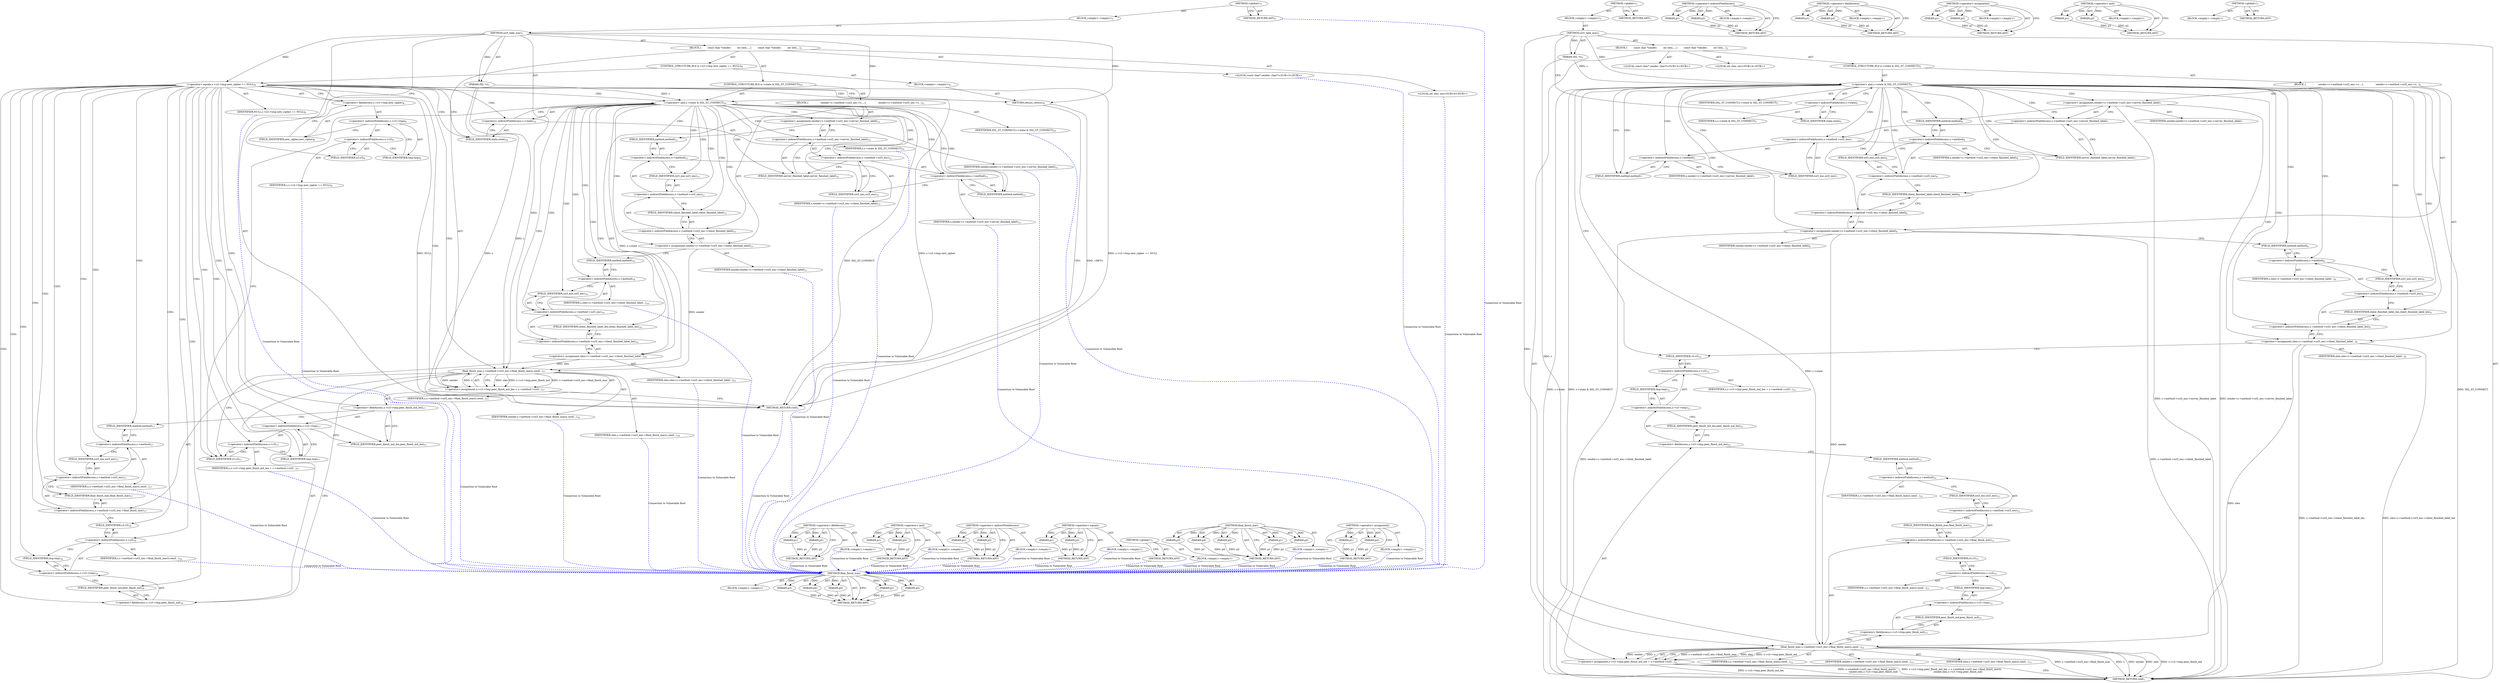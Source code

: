 digraph "final_finish_mac" {
vulnerable_114 [label=<(METHOD,final_finish_mac)>];
vulnerable_115 [label=<(PARAM,p1)>];
vulnerable_116 [label=<(PARAM,p2)>];
vulnerable_117 [label=<(PARAM,p3)>];
vulnerable_118 [label=<(PARAM,p4)>];
vulnerable_119 [label=<(PARAM,p5)>];
vulnerable_120 [label=<(BLOCK,&lt;empty&gt;,&lt;empty&gt;)>];
vulnerable_121 [label=<(METHOD_RETURN,ANY)>];
vulnerable_6 [label=<(METHOD,&lt;global&gt;)<SUB>1</SUB>>];
vulnerable_7 [label=<(BLOCK,&lt;empty&gt;,&lt;empty&gt;)<SUB>1</SUB>>];
vulnerable_8 [label=<(METHOD,ssl3_take_mac)<SUB>1</SUB>>];
vulnerable_9 [label=<(PARAM,SSL *s)<SUB>1</SUB>>];
vulnerable_10 [label=<(BLOCK,{
        const char *sender;
        int slen;...,{
        const char *sender;
        int slen;...)<SUB>2</SUB>>];
vulnerable_11 [label="<(LOCAL,const char* sender: char*)<SUB>3</SUB>>"];
vulnerable_12 [label="<(LOCAL,int slen: int)<SUB>4</SUB>>"];
vulnerable_13 [label=<(CONTROL_STRUCTURE,IF,if (s-&gt;state &amp; SSL_ST_CONNECT))<SUB>5</SUB>>];
vulnerable_14 [label=<(&lt;operator&gt;.and,s-&gt;state &amp; SSL_ST_CONNECT)<SUB>5</SUB>>];
vulnerable_15 [label=<(&lt;operator&gt;.indirectFieldAccess,s-&gt;state)<SUB>5</SUB>>];
vulnerable_16 [label=<(IDENTIFIER,s,s-&gt;state &amp; SSL_ST_CONNECT)<SUB>5</SUB>>];
vulnerable_17 [label=<(FIELD_IDENTIFIER,state,state)<SUB>5</SUB>>];
vulnerable_18 [label=<(IDENTIFIER,SSL_ST_CONNECT,s-&gt;state &amp; SSL_ST_CONNECT)<SUB>5</SUB>>];
vulnerable_19 [label=<(BLOCK,{
                sender=s-&gt;method-&gt;ssl3_enc-&gt;s...,{
                sender=s-&gt;method-&gt;ssl3_enc-&gt;s...)<SUB>6</SUB>>];
vulnerable_20 [label=<(&lt;operator&gt;.assignment,sender=s-&gt;method-&gt;ssl3_enc-&gt;server_finished_label)<SUB>7</SUB>>];
vulnerable_21 [label=<(IDENTIFIER,sender,sender=s-&gt;method-&gt;ssl3_enc-&gt;server_finished_label)<SUB>7</SUB>>];
vulnerable_22 [label=<(&lt;operator&gt;.indirectFieldAccess,s-&gt;method-&gt;ssl3_enc-&gt;server_finished_label)<SUB>7</SUB>>];
vulnerable_23 [label=<(&lt;operator&gt;.indirectFieldAccess,s-&gt;method-&gt;ssl3_enc)<SUB>7</SUB>>];
vulnerable_24 [label=<(&lt;operator&gt;.indirectFieldAccess,s-&gt;method)<SUB>7</SUB>>];
vulnerable_25 [label=<(IDENTIFIER,s,sender=s-&gt;method-&gt;ssl3_enc-&gt;server_finished_label)<SUB>7</SUB>>];
vulnerable_26 [label=<(FIELD_IDENTIFIER,method,method)<SUB>7</SUB>>];
vulnerable_27 [label=<(FIELD_IDENTIFIER,ssl3_enc,ssl3_enc)<SUB>7</SUB>>];
vulnerable_28 [label=<(FIELD_IDENTIFIER,server_finished_label,server_finished_label)<SUB>7</SUB>>];
vulnerable_29 [label=<(&lt;operator&gt;.assignment,sender=s-&gt;method-&gt;ssl3_enc-&gt;client_finished_label)<SUB>8</SUB>>];
vulnerable_30 [label=<(IDENTIFIER,sender,sender=s-&gt;method-&gt;ssl3_enc-&gt;client_finished_label)<SUB>8</SUB>>];
vulnerable_31 [label=<(&lt;operator&gt;.indirectFieldAccess,s-&gt;method-&gt;ssl3_enc-&gt;client_finished_label)<SUB>8</SUB>>];
vulnerable_32 [label=<(&lt;operator&gt;.indirectFieldAccess,s-&gt;method-&gt;ssl3_enc)<SUB>8</SUB>>];
vulnerable_33 [label=<(&lt;operator&gt;.indirectFieldAccess,s-&gt;method)<SUB>8</SUB>>];
vulnerable_34 [label=<(IDENTIFIER,s,sender=s-&gt;method-&gt;ssl3_enc-&gt;client_finished_label)<SUB>8</SUB>>];
vulnerable_35 [label=<(FIELD_IDENTIFIER,method,method)<SUB>8</SUB>>];
vulnerable_36 [label=<(FIELD_IDENTIFIER,ssl3_enc,ssl3_enc)<SUB>8</SUB>>];
vulnerable_37 [label=<(FIELD_IDENTIFIER,client_finished_label,client_finished_label)<SUB>8</SUB>>];
vulnerable_38 [label=<(&lt;operator&gt;.assignment,slen=s-&gt;method-&gt;ssl3_enc-&gt;client_finished_label...)<SUB>9</SUB>>];
vulnerable_39 [label=<(IDENTIFIER,slen,slen=s-&gt;method-&gt;ssl3_enc-&gt;client_finished_label...)<SUB>9</SUB>>];
vulnerable_40 [label=<(&lt;operator&gt;.indirectFieldAccess,s-&gt;method-&gt;ssl3_enc-&gt;client_finished_label_len)<SUB>9</SUB>>];
vulnerable_41 [label=<(&lt;operator&gt;.indirectFieldAccess,s-&gt;method-&gt;ssl3_enc)<SUB>9</SUB>>];
vulnerable_42 [label=<(&lt;operator&gt;.indirectFieldAccess,s-&gt;method)<SUB>9</SUB>>];
vulnerable_43 [label=<(IDENTIFIER,s,slen=s-&gt;method-&gt;ssl3_enc-&gt;client_finished_label...)<SUB>9</SUB>>];
vulnerable_44 [label=<(FIELD_IDENTIFIER,method,method)<SUB>9</SUB>>];
vulnerable_45 [label=<(FIELD_IDENTIFIER,ssl3_enc,ssl3_enc)<SUB>9</SUB>>];
vulnerable_46 [label=<(FIELD_IDENTIFIER,client_finished_label_len,client_finished_label_len)<SUB>9</SUB>>];
vulnerable_47 [label=<(&lt;operator&gt;.assignment,s-&gt;s3-&gt;tmp.peer_finish_md_len = s-&gt;method-&gt;ssl3...)<SUB>12</SUB>>];
vulnerable_48 [label=<(&lt;operator&gt;.fieldAccess,s-&gt;s3-&gt;tmp.peer_finish_md_len)<SUB>12</SUB>>];
vulnerable_49 [label=<(&lt;operator&gt;.indirectFieldAccess,s-&gt;s3-&gt;tmp)<SUB>12</SUB>>];
vulnerable_50 [label=<(&lt;operator&gt;.indirectFieldAccess,s-&gt;s3)<SUB>12</SUB>>];
vulnerable_51 [label=<(IDENTIFIER,s,s-&gt;s3-&gt;tmp.peer_finish_md_len = s-&gt;method-&gt;ssl3...)<SUB>12</SUB>>];
vulnerable_52 [label=<(FIELD_IDENTIFIER,s3,s3)<SUB>12</SUB>>];
vulnerable_53 [label=<(FIELD_IDENTIFIER,tmp,tmp)<SUB>12</SUB>>];
vulnerable_54 [label=<(FIELD_IDENTIFIER,peer_finish_md_len,peer_finish_md_len)<SUB>12</SUB>>];
vulnerable_55 [label=<(final_finish_mac,s-&gt;method-&gt;ssl3_enc-&gt;final_finish_mac(s,
		send...)<SUB>12</SUB>>];
vulnerable_56 [label=<(&lt;operator&gt;.indirectFieldAccess,s-&gt;method-&gt;ssl3_enc-&gt;final_finish_mac)<SUB>12</SUB>>];
vulnerable_57 [label=<(&lt;operator&gt;.indirectFieldAccess,s-&gt;method-&gt;ssl3_enc)<SUB>12</SUB>>];
vulnerable_58 [label=<(&lt;operator&gt;.indirectFieldAccess,s-&gt;method)<SUB>12</SUB>>];
vulnerable_59 [label=<(IDENTIFIER,s,s-&gt;method-&gt;ssl3_enc-&gt;final_finish_mac(s,
		send...)<SUB>12</SUB>>];
vulnerable_60 [label=<(FIELD_IDENTIFIER,method,method)<SUB>12</SUB>>];
vulnerable_61 [label=<(FIELD_IDENTIFIER,ssl3_enc,ssl3_enc)<SUB>12</SUB>>];
vulnerable_62 [label=<(FIELD_IDENTIFIER,final_finish_mac,final_finish_mac)<SUB>12</SUB>>];
vulnerable_63 [label=<(IDENTIFIER,s,s-&gt;method-&gt;ssl3_enc-&gt;final_finish_mac(s,
		send...)<SUB>12</SUB>>];
vulnerable_64 [label=<(IDENTIFIER,sender,s-&gt;method-&gt;ssl3_enc-&gt;final_finish_mac(s,
		send...)<SUB>13</SUB>>];
vulnerable_65 [label=<(IDENTIFIER,slen,s-&gt;method-&gt;ssl3_enc-&gt;final_finish_mac(s,
		send...)<SUB>13</SUB>>];
vulnerable_66 [label=<(&lt;operator&gt;.fieldAccess,s-&gt;s3-&gt;tmp.peer_finish_md)<SUB>13</SUB>>];
vulnerable_67 [label=<(&lt;operator&gt;.indirectFieldAccess,s-&gt;s3-&gt;tmp)<SUB>13</SUB>>];
vulnerable_68 [label=<(&lt;operator&gt;.indirectFieldAccess,s-&gt;s3)<SUB>13</SUB>>];
vulnerable_69 [label=<(IDENTIFIER,s,s-&gt;method-&gt;ssl3_enc-&gt;final_finish_mac(s,
		send...)<SUB>13</SUB>>];
vulnerable_70 [label=<(FIELD_IDENTIFIER,s3,s3)<SUB>13</SUB>>];
vulnerable_71 [label=<(FIELD_IDENTIFIER,tmp,tmp)<SUB>13</SUB>>];
vulnerable_72 [label=<(FIELD_IDENTIFIER,peer_finish_md,peer_finish_md)<SUB>13</SUB>>];
vulnerable_73 [label=<(METHOD_RETURN,void)<SUB>1</SUB>>];
vulnerable_75 [label=<(METHOD_RETURN,ANY)<SUB>1</SUB>>];
vulnerable_99 [label=<(METHOD,&lt;operator&gt;.indirectFieldAccess)>];
vulnerable_100 [label=<(PARAM,p1)>];
vulnerable_101 [label=<(PARAM,p2)>];
vulnerable_102 [label=<(BLOCK,&lt;empty&gt;,&lt;empty&gt;)>];
vulnerable_103 [label=<(METHOD_RETURN,ANY)>];
vulnerable_109 [label=<(METHOD,&lt;operator&gt;.fieldAccess)>];
vulnerable_110 [label=<(PARAM,p1)>];
vulnerable_111 [label=<(PARAM,p2)>];
vulnerable_112 [label=<(BLOCK,&lt;empty&gt;,&lt;empty&gt;)>];
vulnerable_113 [label=<(METHOD_RETURN,ANY)>];
vulnerable_104 [label=<(METHOD,&lt;operator&gt;.assignment)>];
vulnerable_105 [label=<(PARAM,p1)>];
vulnerable_106 [label=<(PARAM,p2)>];
vulnerable_107 [label=<(BLOCK,&lt;empty&gt;,&lt;empty&gt;)>];
vulnerable_108 [label=<(METHOD_RETURN,ANY)>];
vulnerable_94 [label=<(METHOD,&lt;operator&gt;.and)>];
vulnerable_95 [label=<(PARAM,p1)>];
vulnerable_96 [label=<(PARAM,p2)>];
vulnerable_97 [label=<(BLOCK,&lt;empty&gt;,&lt;empty&gt;)>];
vulnerable_98 [label=<(METHOD_RETURN,ANY)>];
vulnerable_88 [label=<(METHOD,&lt;global&gt;)<SUB>1</SUB>>];
vulnerable_89 [label=<(BLOCK,&lt;empty&gt;,&lt;empty&gt;)>];
vulnerable_90 [label=<(METHOD_RETURN,ANY)>];
fixed_126 [label=<(METHOD,&lt;operator&gt;.assignment)>];
fixed_127 [label=<(PARAM,p1)>];
fixed_128 [label=<(PARAM,p2)>];
fixed_129 [label=<(BLOCK,&lt;empty&gt;,&lt;empty&gt;)>];
fixed_130 [label=<(METHOD_RETURN,ANY)>];
fixed_6 [label=<(METHOD,&lt;global&gt;)<SUB>1</SUB>>];
fixed_7 [label=<(BLOCK,&lt;empty&gt;,&lt;empty&gt;)<SUB>1</SUB>>];
fixed_8 [label=<(METHOD,ssl3_take_mac)<SUB>1</SUB>>];
fixed_9 [label=<(PARAM,SSL *s)<SUB>1</SUB>>];
fixed_10 [label=<(BLOCK,{
        const char *sender;
        int slen;...,{
        const char *sender;
        int slen;...)<SUB>2</SUB>>];
fixed_11 [label="<(LOCAL,const char* sender: char*)<SUB>3</SUB>>"];
fixed_12 [label="<(LOCAL,int slen: int)<SUB>4</SUB>>"];
fixed_13 [label=<(CONTROL_STRUCTURE,IF,if (s-&gt;s3-&gt;tmp.new_cipher == NULL))<SUB>8</SUB>>];
fixed_14 [label=<(&lt;operator&gt;.equals,s-&gt;s3-&gt;tmp.new_cipher == NULL)<SUB>8</SUB>>];
fixed_15 [label=<(&lt;operator&gt;.fieldAccess,s-&gt;s3-&gt;tmp.new_cipher)<SUB>8</SUB>>];
fixed_16 [label=<(&lt;operator&gt;.indirectFieldAccess,s-&gt;s3-&gt;tmp)<SUB>8</SUB>>];
fixed_17 [label=<(&lt;operator&gt;.indirectFieldAccess,s-&gt;s3)<SUB>8</SUB>>];
fixed_18 [label=<(IDENTIFIER,s,s-&gt;s3-&gt;tmp.new_cipher == NULL)<SUB>8</SUB>>];
fixed_19 [label=<(FIELD_IDENTIFIER,s3,s3)<SUB>8</SUB>>];
fixed_20 [label=<(FIELD_IDENTIFIER,tmp,tmp)<SUB>8</SUB>>];
fixed_21 [label=<(FIELD_IDENTIFIER,new_cipher,new_cipher)<SUB>8</SUB>>];
fixed_22 [label=<(IDENTIFIER,NULL,s-&gt;s3-&gt;tmp.new_cipher == NULL)<SUB>8</SUB>>];
fixed_23 [label=<(BLOCK,&lt;empty&gt;,&lt;empty&gt;)<SUB>9</SUB>>];
fixed_24 [label=<(RETURN,return;,return;)<SUB>9</SUB>>];
fixed_25 [label=<(CONTROL_STRUCTURE,IF,if (s-&gt;state &amp; SSL_ST_CONNECT))<SUB>10</SUB>>];
fixed_26 [label=<(&lt;operator&gt;.and,s-&gt;state &amp; SSL_ST_CONNECT)<SUB>10</SUB>>];
fixed_27 [label=<(&lt;operator&gt;.indirectFieldAccess,s-&gt;state)<SUB>10</SUB>>];
fixed_28 [label=<(IDENTIFIER,s,s-&gt;state &amp; SSL_ST_CONNECT)<SUB>10</SUB>>];
fixed_29 [label=<(FIELD_IDENTIFIER,state,state)<SUB>10</SUB>>];
fixed_30 [label=<(IDENTIFIER,SSL_ST_CONNECT,s-&gt;state &amp; SSL_ST_CONNECT)<SUB>10</SUB>>];
fixed_31 [label=<(BLOCK,{
                sender=s-&gt;method-&gt;ssl3_enc-&gt;s...,{
                sender=s-&gt;method-&gt;ssl3_enc-&gt;s...)<SUB>11</SUB>>];
fixed_32 [label=<(&lt;operator&gt;.assignment,sender=s-&gt;method-&gt;ssl3_enc-&gt;server_finished_label)<SUB>12</SUB>>];
fixed_33 [label=<(IDENTIFIER,sender,sender=s-&gt;method-&gt;ssl3_enc-&gt;server_finished_label)<SUB>12</SUB>>];
fixed_34 [label=<(&lt;operator&gt;.indirectFieldAccess,s-&gt;method-&gt;ssl3_enc-&gt;server_finished_label)<SUB>12</SUB>>];
fixed_35 [label=<(&lt;operator&gt;.indirectFieldAccess,s-&gt;method-&gt;ssl3_enc)<SUB>12</SUB>>];
fixed_36 [label=<(&lt;operator&gt;.indirectFieldAccess,s-&gt;method)<SUB>12</SUB>>];
fixed_37 [label=<(IDENTIFIER,s,sender=s-&gt;method-&gt;ssl3_enc-&gt;server_finished_label)<SUB>12</SUB>>];
fixed_38 [label=<(FIELD_IDENTIFIER,method,method)<SUB>12</SUB>>];
fixed_39 [label=<(FIELD_IDENTIFIER,ssl3_enc,ssl3_enc)<SUB>12</SUB>>];
fixed_40 [label=<(FIELD_IDENTIFIER,server_finished_label,server_finished_label)<SUB>12</SUB>>];
fixed_41 [label=<(&lt;operator&gt;.assignment,sender=s-&gt;method-&gt;ssl3_enc-&gt;client_finished_label)<SUB>13</SUB>>];
fixed_42 [label=<(IDENTIFIER,sender,sender=s-&gt;method-&gt;ssl3_enc-&gt;client_finished_label)<SUB>13</SUB>>];
fixed_43 [label=<(&lt;operator&gt;.indirectFieldAccess,s-&gt;method-&gt;ssl3_enc-&gt;client_finished_label)<SUB>13</SUB>>];
fixed_44 [label=<(&lt;operator&gt;.indirectFieldAccess,s-&gt;method-&gt;ssl3_enc)<SUB>13</SUB>>];
fixed_45 [label=<(&lt;operator&gt;.indirectFieldAccess,s-&gt;method)<SUB>13</SUB>>];
fixed_46 [label=<(IDENTIFIER,s,sender=s-&gt;method-&gt;ssl3_enc-&gt;client_finished_label)<SUB>13</SUB>>];
fixed_47 [label=<(FIELD_IDENTIFIER,method,method)<SUB>13</SUB>>];
fixed_48 [label=<(FIELD_IDENTIFIER,ssl3_enc,ssl3_enc)<SUB>13</SUB>>];
fixed_49 [label=<(FIELD_IDENTIFIER,client_finished_label,client_finished_label)<SUB>13</SUB>>];
fixed_50 [label=<(&lt;operator&gt;.assignment,slen=s-&gt;method-&gt;ssl3_enc-&gt;client_finished_label...)<SUB>14</SUB>>];
fixed_51 [label=<(IDENTIFIER,slen,slen=s-&gt;method-&gt;ssl3_enc-&gt;client_finished_label...)<SUB>14</SUB>>];
fixed_52 [label=<(&lt;operator&gt;.indirectFieldAccess,s-&gt;method-&gt;ssl3_enc-&gt;client_finished_label_len)<SUB>14</SUB>>];
fixed_53 [label=<(&lt;operator&gt;.indirectFieldAccess,s-&gt;method-&gt;ssl3_enc)<SUB>14</SUB>>];
fixed_54 [label=<(&lt;operator&gt;.indirectFieldAccess,s-&gt;method)<SUB>14</SUB>>];
fixed_55 [label=<(IDENTIFIER,s,slen=s-&gt;method-&gt;ssl3_enc-&gt;client_finished_label...)<SUB>14</SUB>>];
fixed_56 [label=<(FIELD_IDENTIFIER,method,method)<SUB>14</SUB>>];
fixed_57 [label=<(FIELD_IDENTIFIER,ssl3_enc,ssl3_enc)<SUB>14</SUB>>];
fixed_58 [label=<(FIELD_IDENTIFIER,client_finished_label_len,client_finished_label_len)<SUB>14</SUB>>];
fixed_59 [label=<(&lt;operator&gt;.assignment,s-&gt;s3-&gt;tmp.peer_finish_md_len = s-&gt;method-&gt;ssl3...)<SUB>17</SUB>>];
fixed_60 [label=<(&lt;operator&gt;.fieldAccess,s-&gt;s3-&gt;tmp.peer_finish_md_len)<SUB>17</SUB>>];
fixed_61 [label=<(&lt;operator&gt;.indirectFieldAccess,s-&gt;s3-&gt;tmp)<SUB>17</SUB>>];
fixed_62 [label=<(&lt;operator&gt;.indirectFieldAccess,s-&gt;s3)<SUB>17</SUB>>];
fixed_63 [label=<(IDENTIFIER,s,s-&gt;s3-&gt;tmp.peer_finish_md_len = s-&gt;method-&gt;ssl3...)<SUB>17</SUB>>];
fixed_64 [label=<(FIELD_IDENTIFIER,s3,s3)<SUB>17</SUB>>];
fixed_65 [label=<(FIELD_IDENTIFIER,tmp,tmp)<SUB>17</SUB>>];
fixed_66 [label=<(FIELD_IDENTIFIER,peer_finish_md_len,peer_finish_md_len)<SUB>17</SUB>>];
fixed_67 [label=<(final_finish_mac,s-&gt;method-&gt;ssl3_enc-&gt;final_finish_mac(s,
		send...)<SUB>17</SUB>>];
fixed_68 [label=<(&lt;operator&gt;.indirectFieldAccess,s-&gt;method-&gt;ssl3_enc-&gt;final_finish_mac)<SUB>17</SUB>>];
fixed_69 [label=<(&lt;operator&gt;.indirectFieldAccess,s-&gt;method-&gt;ssl3_enc)<SUB>17</SUB>>];
fixed_70 [label=<(&lt;operator&gt;.indirectFieldAccess,s-&gt;method)<SUB>17</SUB>>];
fixed_71 [label=<(IDENTIFIER,s,s-&gt;method-&gt;ssl3_enc-&gt;final_finish_mac(s,
		send...)<SUB>17</SUB>>];
fixed_72 [label=<(FIELD_IDENTIFIER,method,method)<SUB>17</SUB>>];
fixed_73 [label=<(FIELD_IDENTIFIER,ssl3_enc,ssl3_enc)<SUB>17</SUB>>];
fixed_74 [label=<(FIELD_IDENTIFIER,final_finish_mac,final_finish_mac)<SUB>17</SUB>>];
fixed_75 [label=<(IDENTIFIER,s,s-&gt;method-&gt;ssl3_enc-&gt;final_finish_mac(s,
		send...)<SUB>17</SUB>>];
fixed_76 [label=<(IDENTIFIER,sender,s-&gt;method-&gt;ssl3_enc-&gt;final_finish_mac(s,
		send...)<SUB>18</SUB>>];
fixed_77 [label=<(IDENTIFIER,slen,s-&gt;method-&gt;ssl3_enc-&gt;final_finish_mac(s,
		send...)<SUB>18</SUB>>];
fixed_78 [label=<(&lt;operator&gt;.fieldAccess,s-&gt;s3-&gt;tmp.peer_finish_md)<SUB>18</SUB>>];
fixed_79 [label=<(&lt;operator&gt;.indirectFieldAccess,s-&gt;s3-&gt;tmp)<SUB>18</SUB>>];
fixed_80 [label=<(&lt;operator&gt;.indirectFieldAccess,s-&gt;s3)<SUB>18</SUB>>];
fixed_81 [label=<(IDENTIFIER,s,s-&gt;method-&gt;ssl3_enc-&gt;final_finish_mac(s,
		send...)<SUB>18</SUB>>];
fixed_82 [label=<(FIELD_IDENTIFIER,s3,s3)<SUB>18</SUB>>];
fixed_83 [label=<(FIELD_IDENTIFIER,tmp,tmp)<SUB>18</SUB>>];
fixed_84 [label=<(FIELD_IDENTIFIER,peer_finish_md,peer_finish_md)<SUB>18</SUB>>];
fixed_85 [label=<(METHOD_RETURN,void)<SUB>1</SUB>>];
fixed_87 [label=<(METHOD_RETURN,ANY)<SUB>1</SUB>>];
fixed_111 [label=<(METHOD,&lt;operator&gt;.fieldAccess)>];
fixed_112 [label=<(PARAM,p1)>];
fixed_113 [label=<(PARAM,p2)>];
fixed_114 [label=<(BLOCK,&lt;empty&gt;,&lt;empty&gt;)>];
fixed_115 [label=<(METHOD_RETURN,ANY)>];
fixed_121 [label=<(METHOD,&lt;operator&gt;.and)>];
fixed_122 [label=<(PARAM,p1)>];
fixed_123 [label=<(PARAM,p2)>];
fixed_124 [label=<(BLOCK,&lt;empty&gt;,&lt;empty&gt;)>];
fixed_125 [label=<(METHOD_RETURN,ANY)>];
fixed_116 [label=<(METHOD,&lt;operator&gt;.indirectFieldAccess)>];
fixed_117 [label=<(PARAM,p1)>];
fixed_118 [label=<(PARAM,p2)>];
fixed_119 [label=<(BLOCK,&lt;empty&gt;,&lt;empty&gt;)>];
fixed_120 [label=<(METHOD_RETURN,ANY)>];
fixed_106 [label=<(METHOD,&lt;operator&gt;.equals)>];
fixed_107 [label=<(PARAM,p1)>];
fixed_108 [label=<(PARAM,p2)>];
fixed_109 [label=<(BLOCK,&lt;empty&gt;,&lt;empty&gt;)>];
fixed_110 [label=<(METHOD_RETURN,ANY)>];
fixed_100 [label=<(METHOD,&lt;global&gt;)<SUB>1</SUB>>];
fixed_101 [label=<(BLOCK,&lt;empty&gt;,&lt;empty&gt;)>];
fixed_102 [label=<(METHOD_RETURN,ANY)>];
fixed_131 [label=<(METHOD,final_finish_mac)>];
fixed_132 [label=<(PARAM,p1)>];
fixed_133 [label=<(PARAM,p2)>];
fixed_134 [label=<(PARAM,p3)>];
fixed_135 [label=<(PARAM,p4)>];
fixed_136 [label=<(PARAM,p5)>];
fixed_137 [label=<(BLOCK,&lt;empty&gt;,&lt;empty&gt;)>];
fixed_138 [label=<(METHOD_RETURN,ANY)>];
vulnerable_114 -> vulnerable_115  [key=0, label="AST: "];
vulnerable_114 -> vulnerable_115  [key=1, label="DDG: "];
vulnerable_114 -> vulnerable_120  [key=0, label="AST: "];
vulnerable_114 -> vulnerable_116  [key=0, label="AST: "];
vulnerable_114 -> vulnerable_116  [key=1, label="DDG: "];
vulnerable_114 -> vulnerable_121  [key=0, label="AST: "];
vulnerable_114 -> vulnerable_121  [key=1, label="CFG: "];
vulnerable_114 -> vulnerable_117  [key=0, label="AST: "];
vulnerable_114 -> vulnerable_117  [key=1, label="DDG: "];
vulnerable_114 -> vulnerable_118  [key=0, label="AST: "];
vulnerable_114 -> vulnerable_118  [key=1, label="DDG: "];
vulnerable_114 -> vulnerable_119  [key=0, label="AST: "];
vulnerable_114 -> vulnerable_119  [key=1, label="DDG: "];
vulnerable_115 -> vulnerable_121  [key=0, label="DDG: p1"];
vulnerable_116 -> vulnerable_121  [key=0, label="DDG: p2"];
vulnerable_117 -> vulnerable_121  [key=0, label="DDG: p3"];
vulnerable_118 -> vulnerable_121  [key=0, label="DDG: p4"];
vulnerable_119 -> vulnerable_121  [key=0, label="DDG: p5"];
vulnerable_6 -> vulnerable_7  [key=0, label="AST: "];
vulnerable_6 -> vulnerable_75  [key=0, label="AST: "];
vulnerable_6 -> vulnerable_75  [key=1, label="CFG: "];
vulnerable_7 -> vulnerable_8  [key=0, label="AST: "];
vulnerable_8 -> vulnerable_9  [key=0, label="AST: "];
vulnerable_8 -> vulnerable_9  [key=1, label="DDG: "];
vulnerable_8 -> vulnerable_10  [key=0, label="AST: "];
vulnerable_8 -> vulnerable_73  [key=0, label="AST: "];
vulnerable_8 -> vulnerable_17  [key=0, label="CFG: "];
vulnerable_8 -> vulnerable_14  [key=0, label="DDG: "];
vulnerable_8 -> vulnerable_55  [key=0, label="DDG: "];
vulnerable_9 -> vulnerable_14  [key=0, label="DDG: s"];
vulnerable_9 -> vulnerable_55  [key=0, label="DDG: s"];
vulnerable_10 -> vulnerable_11  [key=0, label="AST: "];
vulnerable_10 -> vulnerable_12  [key=0, label="AST: "];
vulnerable_10 -> vulnerable_13  [key=0, label="AST: "];
vulnerable_10 -> vulnerable_47  [key=0, label="AST: "];
vulnerable_13 -> vulnerable_14  [key=0, label="AST: "];
vulnerable_13 -> vulnerable_19  [key=0, label="AST: "];
vulnerable_14 -> vulnerable_15  [key=0, label="AST: "];
vulnerable_14 -> vulnerable_18  [key=0, label="AST: "];
vulnerable_14 -> vulnerable_26  [key=0, label="CFG: "];
vulnerable_14 -> vulnerable_26  [key=1, label="CDG: "];
vulnerable_14 -> vulnerable_52  [key=0, label="CFG: "];
vulnerable_14 -> vulnerable_73  [key=0, label="DDG: s-&gt;state"];
vulnerable_14 -> vulnerable_73  [key=1, label="DDG: s-&gt;state &amp; SSL_ST_CONNECT"];
vulnerable_14 -> vulnerable_73  [key=2, label="DDG: SSL_ST_CONNECT"];
vulnerable_14 -> vulnerable_55  [key=0, label="DDG: s-&gt;state"];
vulnerable_14 -> vulnerable_24  [key=0, label="CDG: "];
vulnerable_14 -> vulnerable_32  [key=0, label="CDG: "];
vulnerable_14 -> vulnerable_33  [key=0, label="CDG: "];
vulnerable_14 -> vulnerable_42  [key=0, label="CDG: "];
vulnerable_14 -> vulnerable_23  [key=0, label="CDG: "];
vulnerable_14 -> vulnerable_28  [key=0, label="CDG: "];
vulnerable_14 -> vulnerable_36  [key=0, label="CDG: "];
vulnerable_14 -> vulnerable_37  [key=0, label="CDG: "];
vulnerable_14 -> vulnerable_46  [key=0, label="CDG: "];
vulnerable_14 -> vulnerable_20  [key=0, label="CDG: "];
vulnerable_14 -> vulnerable_38  [key=0, label="CDG: "];
vulnerable_14 -> vulnerable_22  [key=0, label="CDG: "];
vulnerable_14 -> vulnerable_41  [key=0, label="CDG: "];
vulnerable_14 -> vulnerable_45  [key=0, label="CDG: "];
vulnerable_14 -> vulnerable_27  [key=0, label="CDG: "];
vulnerable_14 -> vulnerable_40  [key=0, label="CDG: "];
vulnerable_14 -> vulnerable_29  [key=0, label="CDG: "];
vulnerable_14 -> vulnerable_44  [key=0, label="CDG: "];
vulnerable_14 -> vulnerable_35  [key=0, label="CDG: "];
vulnerable_14 -> vulnerable_31  [key=0, label="CDG: "];
vulnerable_15 -> vulnerable_16  [key=0, label="AST: "];
vulnerable_15 -> vulnerable_17  [key=0, label="AST: "];
vulnerable_15 -> vulnerable_14  [key=0, label="CFG: "];
vulnerable_17 -> vulnerable_15  [key=0, label="CFG: "];
vulnerable_19 -> vulnerable_20  [key=0, label="AST: "];
vulnerable_19 -> vulnerable_29  [key=0, label="AST: "];
vulnerable_19 -> vulnerable_38  [key=0, label="AST: "];
vulnerable_20 -> vulnerable_21  [key=0, label="AST: "];
vulnerable_20 -> vulnerable_22  [key=0, label="AST: "];
vulnerable_20 -> vulnerable_35  [key=0, label="CFG: "];
vulnerable_20 -> vulnerable_73  [key=0, label="DDG: s-&gt;method-&gt;ssl3_enc-&gt;server_finished_label"];
vulnerable_20 -> vulnerable_73  [key=1, label="DDG: sender=s-&gt;method-&gt;ssl3_enc-&gt;server_finished_label"];
vulnerable_22 -> vulnerable_23  [key=0, label="AST: "];
vulnerable_22 -> vulnerable_28  [key=0, label="AST: "];
vulnerable_22 -> vulnerable_20  [key=0, label="CFG: "];
vulnerable_23 -> vulnerable_24  [key=0, label="AST: "];
vulnerable_23 -> vulnerable_27  [key=0, label="AST: "];
vulnerable_23 -> vulnerable_28  [key=0, label="CFG: "];
vulnerable_24 -> vulnerable_25  [key=0, label="AST: "];
vulnerable_24 -> vulnerable_26  [key=0, label="AST: "];
vulnerable_24 -> vulnerable_27  [key=0, label="CFG: "];
vulnerable_26 -> vulnerable_24  [key=0, label="CFG: "];
vulnerable_27 -> vulnerable_23  [key=0, label="CFG: "];
vulnerable_28 -> vulnerable_22  [key=0, label="CFG: "];
vulnerable_29 -> vulnerable_30  [key=0, label="AST: "];
vulnerable_29 -> vulnerable_31  [key=0, label="AST: "];
vulnerable_29 -> vulnerable_44  [key=0, label="CFG: "];
vulnerable_29 -> vulnerable_73  [key=0, label="DDG: s-&gt;method-&gt;ssl3_enc-&gt;client_finished_label"];
vulnerable_29 -> vulnerable_73  [key=1, label="DDG: sender=s-&gt;method-&gt;ssl3_enc-&gt;client_finished_label"];
vulnerable_29 -> vulnerable_55  [key=0, label="DDG: sender"];
vulnerable_31 -> vulnerable_32  [key=0, label="AST: "];
vulnerable_31 -> vulnerable_37  [key=0, label="AST: "];
vulnerable_31 -> vulnerable_29  [key=0, label="CFG: "];
vulnerable_32 -> vulnerable_33  [key=0, label="AST: "];
vulnerable_32 -> vulnerable_36  [key=0, label="AST: "];
vulnerable_32 -> vulnerable_37  [key=0, label="CFG: "];
vulnerable_33 -> vulnerable_34  [key=0, label="AST: "];
vulnerable_33 -> vulnerable_35  [key=0, label="AST: "];
vulnerable_33 -> vulnerable_36  [key=0, label="CFG: "];
vulnerable_35 -> vulnerable_33  [key=0, label="CFG: "];
vulnerable_36 -> vulnerable_32  [key=0, label="CFG: "];
vulnerable_37 -> vulnerable_31  [key=0, label="CFG: "];
vulnerable_38 -> vulnerable_39  [key=0, label="AST: "];
vulnerable_38 -> vulnerable_40  [key=0, label="AST: "];
vulnerable_38 -> vulnerable_52  [key=0, label="CFG: "];
vulnerable_38 -> vulnerable_73  [key=0, label="DDG: s-&gt;method-&gt;ssl3_enc-&gt;client_finished_label_len"];
vulnerable_38 -> vulnerable_73  [key=1, label="DDG: slen=s-&gt;method-&gt;ssl3_enc-&gt;client_finished_label_len"];
vulnerable_38 -> vulnerable_55  [key=0, label="DDG: slen"];
vulnerable_40 -> vulnerable_41  [key=0, label="AST: "];
vulnerable_40 -> vulnerable_46  [key=0, label="AST: "];
vulnerable_40 -> vulnerable_38  [key=0, label="CFG: "];
vulnerable_41 -> vulnerable_42  [key=0, label="AST: "];
vulnerable_41 -> vulnerable_45  [key=0, label="AST: "];
vulnerable_41 -> vulnerable_46  [key=0, label="CFG: "];
vulnerable_42 -> vulnerable_43  [key=0, label="AST: "];
vulnerable_42 -> vulnerable_44  [key=0, label="AST: "];
vulnerable_42 -> vulnerable_45  [key=0, label="CFG: "];
vulnerable_44 -> vulnerable_42  [key=0, label="CFG: "];
vulnerable_45 -> vulnerable_41  [key=0, label="CFG: "];
vulnerable_46 -> vulnerable_40  [key=0, label="CFG: "];
vulnerable_47 -> vulnerable_48  [key=0, label="AST: "];
vulnerable_47 -> vulnerable_55  [key=0, label="AST: "];
vulnerable_47 -> vulnerable_73  [key=0, label="CFG: "];
vulnerable_47 -> vulnerable_73  [key=1, label="DDG: s-&gt;s3-&gt;tmp.peer_finish_md_len"];
vulnerable_47 -> vulnerable_73  [key=2, label="DDG: s-&gt;method-&gt;ssl3_enc-&gt;final_finish_mac(s,
		sender,slen,s-&gt;s3-&gt;tmp.peer_finish_md)"];
vulnerable_47 -> vulnerable_73  [key=3, label="DDG: s-&gt;s3-&gt;tmp.peer_finish_md_len = s-&gt;method-&gt;ssl3_enc-&gt;final_finish_mac(s,
		sender,slen,s-&gt;s3-&gt;tmp.peer_finish_md)"];
vulnerable_48 -> vulnerable_49  [key=0, label="AST: "];
vulnerable_48 -> vulnerable_54  [key=0, label="AST: "];
vulnerable_48 -> vulnerable_60  [key=0, label="CFG: "];
vulnerable_49 -> vulnerable_50  [key=0, label="AST: "];
vulnerable_49 -> vulnerable_53  [key=0, label="AST: "];
vulnerable_49 -> vulnerable_54  [key=0, label="CFG: "];
vulnerable_50 -> vulnerable_51  [key=0, label="AST: "];
vulnerable_50 -> vulnerable_52  [key=0, label="AST: "];
vulnerable_50 -> vulnerable_53  [key=0, label="CFG: "];
vulnerable_52 -> vulnerable_50  [key=0, label="CFG: "];
vulnerable_53 -> vulnerable_49  [key=0, label="CFG: "];
vulnerable_54 -> vulnerable_48  [key=0, label="CFG: "];
vulnerable_55 -> vulnerable_56  [key=0, label="AST: "];
vulnerable_55 -> vulnerable_63  [key=0, label="AST: "];
vulnerable_55 -> vulnerable_64  [key=0, label="AST: "];
vulnerable_55 -> vulnerable_65  [key=0, label="AST: "];
vulnerable_55 -> vulnerable_66  [key=0, label="AST: "];
vulnerable_55 -> vulnerable_47  [key=0, label="CFG: "];
vulnerable_55 -> vulnerable_47  [key=1, label="DDG: s-&gt;method-&gt;ssl3_enc-&gt;final_finish_mac"];
vulnerable_55 -> vulnerable_47  [key=2, label="DDG: slen"];
vulnerable_55 -> vulnerable_47  [key=3, label="DDG: s-&gt;s3-&gt;tmp.peer_finish_md"];
vulnerable_55 -> vulnerable_47  [key=4, label="DDG: s"];
vulnerable_55 -> vulnerable_47  [key=5, label="DDG: sender"];
vulnerable_55 -> vulnerable_73  [key=0, label="DDG: s-&gt;method-&gt;ssl3_enc-&gt;final_finish_mac"];
vulnerable_55 -> vulnerable_73  [key=1, label="DDG: s"];
vulnerable_55 -> vulnerable_73  [key=2, label="DDG: sender"];
vulnerable_55 -> vulnerable_73  [key=3, label="DDG: slen"];
vulnerable_55 -> vulnerable_73  [key=4, label="DDG: s-&gt;s3-&gt;tmp.peer_finish_md"];
vulnerable_56 -> vulnerable_57  [key=0, label="AST: "];
vulnerable_56 -> vulnerable_62  [key=0, label="AST: "];
vulnerable_56 -> vulnerable_70  [key=0, label="CFG: "];
vulnerable_57 -> vulnerable_58  [key=0, label="AST: "];
vulnerable_57 -> vulnerable_61  [key=0, label="AST: "];
vulnerable_57 -> vulnerable_62  [key=0, label="CFG: "];
vulnerable_58 -> vulnerable_59  [key=0, label="AST: "];
vulnerable_58 -> vulnerable_60  [key=0, label="AST: "];
vulnerable_58 -> vulnerable_61  [key=0, label="CFG: "];
vulnerable_60 -> vulnerable_58  [key=0, label="CFG: "];
vulnerable_61 -> vulnerable_57  [key=0, label="CFG: "];
vulnerable_62 -> vulnerable_56  [key=0, label="CFG: "];
vulnerable_66 -> vulnerable_67  [key=0, label="AST: "];
vulnerable_66 -> vulnerable_72  [key=0, label="AST: "];
vulnerable_66 -> vulnerable_55  [key=0, label="CFG: "];
vulnerable_67 -> vulnerable_68  [key=0, label="AST: "];
vulnerable_67 -> vulnerable_71  [key=0, label="AST: "];
vulnerable_67 -> vulnerable_72  [key=0, label="CFG: "];
vulnerable_68 -> vulnerable_69  [key=0, label="AST: "];
vulnerable_68 -> vulnerable_70  [key=0, label="AST: "];
vulnerable_68 -> vulnerable_71  [key=0, label="CFG: "];
vulnerable_70 -> vulnerable_68  [key=0, label="CFG: "];
vulnerable_71 -> vulnerable_67  [key=0, label="CFG: "];
vulnerable_72 -> vulnerable_66  [key=0, label="CFG: "];
vulnerable_99 -> vulnerable_100  [key=0, label="AST: "];
vulnerable_99 -> vulnerable_100  [key=1, label="DDG: "];
vulnerable_99 -> vulnerable_102  [key=0, label="AST: "];
vulnerable_99 -> vulnerable_101  [key=0, label="AST: "];
vulnerable_99 -> vulnerable_101  [key=1, label="DDG: "];
vulnerable_99 -> vulnerable_103  [key=0, label="AST: "];
vulnerable_99 -> vulnerable_103  [key=1, label="CFG: "];
vulnerable_100 -> vulnerable_103  [key=0, label="DDG: p1"];
vulnerable_101 -> vulnerable_103  [key=0, label="DDG: p2"];
vulnerable_109 -> vulnerable_110  [key=0, label="AST: "];
vulnerable_109 -> vulnerable_110  [key=1, label="DDG: "];
vulnerable_109 -> vulnerable_112  [key=0, label="AST: "];
vulnerable_109 -> vulnerable_111  [key=0, label="AST: "];
vulnerable_109 -> vulnerable_111  [key=1, label="DDG: "];
vulnerable_109 -> vulnerable_113  [key=0, label="AST: "];
vulnerable_109 -> vulnerable_113  [key=1, label="CFG: "];
vulnerable_110 -> vulnerable_113  [key=0, label="DDG: p1"];
vulnerable_111 -> vulnerable_113  [key=0, label="DDG: p2"];
vulnerable_104 -> vulnerable_105  [key=0, label="AST: "];
vulnerable_104 -> vulnerable_105  [key=1, label="DDG: "];
vulnerable_104 -> vulnerable_107  [key=0, label="AST: "];
vulnerable_104 -> vulnerable_106  [key=0, label="AST: "];
vulnerable_104 -> vulnerable_106  [key=1, label="DDG: "];
vulnerable_104 -> vulnerable_108  [key=0, label="AST: "];
vulnerable_104 -> vulnerable_108  [key=1, label="CFG: "];
vulnerable_105 -> vulnerable_108  [key=0, label="DDG: p1"];
vulnerable_106 -> vulnerable_108  [key=0, label="DDG: p2"];
vulnerable_94 -> vulnerable_95  [key=0, label="AST: "];
vulnerable_94 -> vulnerable_95  [key=1, label="DDG: "];
vulnerable_94 -> vulnerable_97  [key=0, label="AST: "];
vulnerable_94 -> vulnerable_96  [key=0, label="AST: "];
vulnerable_94 -> vulnerable_96  [key=1, label="DDG: "];
vulnerable_94 -> vulnerable_98  [key=0, label="AST: "];
vulnerable_94 -> vulnerable_98  [key=1, label="CFG: "];
vulnerable_95 -> vulnerable_98  [key=0, label="DDG: p1"];
vulnerable_96 -> vulnerable_98  [key=0, label="DDG: p2"];
vulnerable_88 -> vulnerable_89  [key=0, label="AST: "];
vulnerable_88 -> vulnerable_90  [key=0, label="AST: "];
vulnerable_88 -> vulnerable_90  [key=1, label="CFG: "];
fixed_126 -> fixed_127  [key=0, label="AST: "];
fixed_126 -> fixed_127  [key=1, label="DDG: "];
fixed_126 -> fixed_129  [key=0, label="AST: "];
fixed_126 -> fixed_128  [key=0, label="AST: "];
fixed_126 -> fixed_128  [key=1, label="DDG: "];
fixed_126 -> fixed_130  [key=0, label="AST: "];
fixed_126 -> fixed_130  [key=1, label="CFG: "];
fixed_127 -> fixed_130  [key=0, label="DDG: p1"];
fixed_128 -> fixed_130  [key=0, label="DDG: p2"];
fixed_129 -> vulnerable_114  [color=blue, key=0, label="Connection to Vulnerable Root", penwidth="2.0", style=dashed];
fixed_130 -> vulnerable_114  [color=blue, key=0, label="Connection to Vulnerable Root", penwidth="2.0", style=dashed];
fixed_6 -> fixed_7  [key=0, label="AST: "];
fixed_6 -> fixed_87  [key=0, label="AST: "];
fixed_6 -> fixed_87  [key=1, label="CFG: "];
fixed_7 -> fixed_8  [key=0, label="AST: "];
fixed_8 -> fixed_9  [key=0, label="AST: "];
fixed_8 -> fixed_9  [key=1, label="DDG: "];
fixed_8 -> fixed_10  [key=0, label="AST: "];
fixed_8 -> fixed_85  [key=0, label="AST: "];
fixed_8 -> fixed_19  [key=0, label="CFG: "];
fixed_8 -> fixed_14  [key=0, label="DDG: "];
fixed_8 -> fixed_24  [key=0, label="DDG: "];
fixed_8 -> fixed_26  [key=0, label="DDG: "];
fixed_8 -> fixed_67  [key=0, label="DDG: "];
fixed_9 -> fixed_85  [key=0, label="DDG: s"];
fixed_9 -> fixed_26  [key=0, label="DDG: s"];
fixed_9 -> fixed_67  [key=0, label="DDG: s"];
fixed_10 -> fixed_11  [key=0, label="AST: "];
fixed_10 -> fixed_12  [key=0, label="AST: "];
fixed_10 -> fixed_13  [key=0, label="AST: "];
fixed_10 -> fixed_25  [key=0, label="AST: "];
fixed_10 -> fixed_59  [key=0, label="AST: "];
fixed_11 -> vulnerable_114  [color=blue, key=0, label="Connection to Vulnerable Root", penwidth="2.0", style=dashed];
fixed_12 -> vulnerable_114  [color=blue, key=0, label="Connection to Vulnerable Root", penwidth="2.0", style=dashed];
fixed_13 -> fixed_14  [key=0, label="AST: "];
fixed_13 -> fixed_23  [key=0, label="AST: "];
fixed_14 -> fixed_15  [key=0, label="AST: "];
fixed_14 -> fixed_22  [key=0, label="AST: "];
fixed_14 -> fixed_24  [key=0, label="CFG: "];
fixed_14 -> fixed_24  [key=1, label="CDG: "];
fixed_14 -> fixed_29  [key=0, label="CFG: "];
fixed_14 -> fixed_29  [key=1, label="CDG: "];
fixed_14 -> fixed_85  [key=0, label="DDG: s-&gt;s3-&gt;tmp.new_cipher"];
fixed_14 -> fixed_85  [key=1, label="DDG: s-&gt;s3-&gt;tmp.new_cipher == NULL"];
fixed_14 -> fixed_85  [key=2, label="DDG: NULL"];
fixed_14 -> fixed_68  [key=0, label="CDG: "];
fixed_14 -> fixed_60  [key=0, label="CDG: "];
fixed_14 -> fixed_73  [key=0, label="CDG: "];
fixed_14 -> fixed_26  [key=0, label="CDG: "];
fixed_14 -> fixed_64  [key=0, label="CDG: "];
fixed_14 -> fixed_66  [key=0, label="CDG: "];
fixed_14 -> fixed_84  [key=0, label="CDG: "];
fixed_14 -> fixed_72  [key=0, label="CDG: "];
fixed_14 -> fixed_69  [key=0, label="CDG: "];
fixed_14 -> fixed_67  [key=0, label="CDG: "];
fixed_14 -> fixed_74  [key=0, label="CDG: "];
fixed_14 -> fixed_27  [key=0, label="CDG: "];
fixed_14 -> fixed_65  [key=0, label="CDG: "];
fixed_14 -> fixed_59  [key=0, label="CDG: "];
fixed_14 -> fixed_82  [key=0, label="CDG: "];
fixed_14 -> fixed_79  [key=0, label="CDG: "];
fixed_14 -> fixed_80  [key=0, label="CDG: "];
fixed_14 -> fixed_61  [key=0, label="CDG: "];
fixed_14 -> fixed_83  [key=0, label="CDG: "];
fixed_14 -> fixed_70  [key=0, label="CDG: "];
fixed_14 -> fixed_78  [key=0, label="CDG: "];
fixed_14 -> fixed_62  [key=0, label="CDG: "];
fixed_15 -> fixed_16  [key=0, label="AST: "];
fixed_15 -> fixed_21  [key=0, label="AST: "];
fixed_15 -> fixed_14  [key=0, label="CFG: "];
fixed_16 -> fixed_17  [key=0, label="AST: "];
fixed_16 -> fixed_20  [key=0, label="AST: "];
fixed_16 -> fixed_21  [key=0, label="CFG: "];
fixed_17 -> fixed_18  [key=0, label="AST: "];
fixed_17 -> fixed_19  [key=0, label="AST: "];
fixed_17 -> fixed_20  [key=0, label="CFG: "];
fixed_18 -> vulnerable_114  [color=blue, key=0, label="Connection to Vulnerable Root", penwidth="2.0", style=dashed];
fixed_19 -> fixed_17  [key=0, label="CFG: "];
fixed_20 -> fixed_16  [key=0, label="CFG: "];
fixed_21 -> fixed_15  [key=0, label="CFG: "];
fixed_22 -> vulnerable_114  [color=blue, key=0, label="Connection to Vulnerable Root", penwidth="2.0", style=dashed];
fixed_23 -> fixed_24  [key=0, label="AST: "];
fixed_24 -> fixed_85  [key=0, label="CFG: "];
fixed_24 -> fixed_85  [key=1, label="DDG: &lt;RET&gt;"];
fixed_25 -> fixed_26  [key=0, label="AST: "];
fixed_25 -> fixed_31  [key=0, label="AST: "];
fixed_26 -> fixed_27  [key=0, label="AST: "];
fixed_26 -> fixed_30  [key=0, label="AST: "];
fixed_26 -> fixed_38  [key=0, label="CFG: "];
fixed_26 -> fixed_38  [key=1, label="CDG: "];
fixed_26 -> fixed_64  [key=0, label="CFG: "];
fixed_26 -> fixed_85  [key=0, label="DDG: SSL_ST_CONNECT"];
fixed_26 -> fixed_67  [key=0, label="DDG: s-&gt;state"];
fixed_26 -> fixed_47  [key=0, label="CDG: "];
fixed_26 -> fixed_34  [key=0, label="CDG: "];
fixed_26 -> fixed_48  [key=0, label="CDG: "];
fixed_26 -> fixed_32  [key=0, label="CDG: "];
fixed_26 -> fixed_49  [key=0, label="CDG: "];
fixed_26 -> fixed_57  [key=0, label="CDG: "];
fixed_26 -> fixed_52  [key=0, label="CDG: "];
fixed_26 -> fixed_56  [key=0, label="CDG: "];
fixed_26 -> fixed_45  [key=0, label="CDG: "];
fixed_26 -> fixed_40  [key=0, label="CDG: "];
fixed_26 -> fixed_50  [key=0, label="CDG: "];
fixed_26 -> fixed_44  [key=0, label="CDG: "];
fixed_26 -> fixed_35  [key=0, label="CDG: "];
fixed_26 -> fixed_54  [key=0, label="CDG: "];
fixed_26 -> fixed_43  [key=0, label="CDG: "];
fixed_26 -> fixed_58  [key=0, label="CDG: "];
fixed_26 -> fixed_36  [key=0, label="CDG: "];
fixed_26 -> fixed_53  [key=0, label="CDG: "];
fixed_26 -> fixed_41  [key=0, label="CDG: "];
fixed_26 -> fixed_39  [key=0, label="CDG: "];
fixed_27 -> fixed_28  [key=0, label="AST: "];
fixed_27 -> fixed_29  [key=0, label="AST: "];
fixed_27 -> fixed_26  [key=0, label="CFG: "];
fixed_28 -> vulnerable_114  [color=blue, key=0, label="Connection to Vulnerable Root", penwidth="2.0", style=dashed];
fixed_29 -> fixed_27  [key=0, label="CFG: "];
fixed_30 -> vulnerable_114  [color=blue, key=0, label="Connection to Vulnerable Root", penwidth="2.0", style=dashed];
fixed_31 -> fixed_32  [key=0, label="AST: "];
fixed_31 -> fixed_41  [key=0, label="AST: "];
fixed_31 -> fixed_50  [key=0, label="AST: "];
fixed_32 -> fixed_33  [key=0, label="AST: "];
fixed_32 -> fixed_34  [key=0, label="AST: "];
fixed_32 -> fixed_47  [key=0, label="CFG: "];
fixed_33 -> vulnerable_114  [color=blue, key=0, label="Connection to Vulnerable Root", penwidth="2.0", style=dashed];
fixed_34 -> fixed_35  [key=0, label="AST: "];
fixed_34 -> fixed_40  [key=0, label="AST: "];
fixed_34 -> fixed_32  [key=0, label="CFG: "];
fixed_35 -> fixed_36  [key=0, label="AST: "];
fixed_35 -> fixed_39  [key=0, label="AST: "];
fixed_35 -> fixed_40  [key=0, label="CFG: "];
fixed_36 -> fixed_37  [key=0, label="AST: "];
fixed_36 -> fixed_38  [key=0, label="AST: "];
fixed_36 -> fixed_39  [key=0, label="CFG: "];
fixed_37 -> vulnerable_114  [color=blue, key=0, label="Connection to Vulnerable Root", penwidth="2.0", style=dashed];
fixed_38 -> fixed_36  [key=0, label="CFG: "];
fixed_39 -> fixed_35  [key=0, label="CFG: "];
fixed_40 -> fixed_34  [key=0, label="CFG: "];
fixed_41 -> fixed_42  [key=0, label="AST: "];
fixed_41 -> fixed_43  [key=0, label="AST: "];
fixed_41 -> fixed_56  [key=0, label="CFG: "];
fixed_41 -> fixed_67  [key=0, label="DDG: sender"];
fixed_42 -> vulnerable_114  [color=blue, key=0, label="Connection to Vulnerable Root", penwidth="2.0", style=dashed];
fixed_43 -> fixed_44  [key=0, label="AST: "];
fixed_43 -> fixed_49  [key=0, label="AST: "];
fixed_43 -> fixed_41  [key=0, label="CFG: "];
fixed_44 -> fixed_45  [key=0, label="AST: "];
fixed_44 -> fixed_48  [key=0, label="AST: "];
fixed_44 -> fixed_49  [key=0, label="CFG: "];
fixed_45 -> fixed_46  [key=0, label="AST: "];
fixed_45 -> fixed_47  [key=0, label="AST: "];
fixed_45 -> fixed_48  [key=0, label="CFG: "];
fixed_46 -> vulnerable_114  [color=blue, key=0, label="Connection to Vulnerable Root", penwidth="2.0", style=dashed];
fixed_47 -> fixed_45  [key=0, label="CFG: "];
fixed_48 -> fixed_44  [key=0, label="CFG: "];
fixed_49 -> fixed_43  [key=0, label="CFG: "];
fixed_50 -> fixed_51  [key=0, label="AST: "];
fixed_50 -> fixed_52  [key=0, label="AST: "];
fixed_50 -> fixed_64  [key=0, label="CFG: "];
fixed_50 -> fixed_67  [key=0, label="DDG: slen"];
fixed_51 -> vulnerable_114  [color=blue, key=0, label="Connection to Vulnerable Root", penwidth="2.0", style=dashed];
fixed_52 -> fixed_53  [key=0, label="AST: "];
fixed_52 -> fixed_58  [key=0, label="AST: "];
fixed_52 -> fixed_50  [key=0, label="CFG: "];
fixed_53 -> fixed_54  [key=0, label="AST: "];
fixed_53 -> fixed_57  [key=0, label="AST: "];
fixed_53 -> fixed_58  [key=0, label="CFG: "];
fixed_54 -> fixed_55  [key=0, label="AST: "];
fixed_54 -> fixed_56  [key=0, label="AST: "];
fixed_54 -> fixed_57  [key=0, label="CFG: "];
fixed_55 -> vulnerable_114  [color=blue, key=0, label="Connection to Vulnerable Root", penwidth="2.0", style=dashed];
fixed_56 -> fixed_54  [key=0, label="CFG: "];
fixed_57 -> fixed_53  [key=0, label="CFG: "];
fixed_58 -> fixed_52  [key=0, label="CFG: "];
fixed_59 -> fixed_60  [key=0, label="AST: "];
fixed_59 -> fixed_67  [key=0, label="AST: "];
fixed_59 -> fixed_85  [key=0, label="CFG: "];
fixed_60 -> fixed_61  [key=0, label="AST: "];
fixed_60 -> fixed_66  [key=0, label="AST: "];
fixed_60 -> fixed_72  [key=0, label="CFG: "];
fixed_61 -> fixed_62  [key=0, label="AST: "];
fixed_61 -> fixed_65  [key=0, label="AST: "];
fixed_61 -> fixed_66  [key=0, label="CFG: "];
fixed_62 -> fixed_63  [key=0, label="AST: "];
fixed_62 -> fixed_64  [key=0, label="AST: "];
fixed_62 -> fixed_65  [key=0, label="CFG: "];
fixed_63 -> vulnerable_114  [color=blue, key=0, label="Connection to Vulnerable Root", penwidth="2.0", style=dashed];
fixed_64 -> fixed_62  [key=0, label="CFG: "];
fixed_65 -> fixed_61  [key=0, label="CFG: "];
fixed_66 -> fixed_60  [key=0, label="CFG: "];
fixed_67 -> fixed_68  [key=0, label="AST: "];
fixed_67 -> fixed_75  [key=0, label="AST: "];
fixed_67 -> fixed_76  [key=0, label="AST: "];
fixed_67 -> fixed_77  [key=0, label="AST: "];
fixed_67 -> fixed_78  [key=0, label="AST: "];
fixed_67 -> fixed_59  [key=0, label="CFG: "];
fixed_67 -> fixed_59  [key=1, label="DDG: slen"];
fixed_67 -> fixed_59  [key=2, label="DDG: s-&gt;s3-&gt;tmp.peer_finish_md"];
fixed_67 -> fixed_59  [key=3, label="DDG: s-&gt;method-&gt;ssl3_enc-&gt;final_finish_mac"];
fixed_67 -> fixed_59  [key=4, label="DDG: sender"];
fixed_67 -> fixed_59  [key=5, label="DDG: s"];
fixed_68 -> fixed_69  [key=0, label="AST: "];
fixed_68 -> fixed_74  [key=0, label="AST: "];
fixed_68 -> fixed_82  [key=0, label="CFG: "];
fixed_69 -> fixed_70  [key=0, label="AST: "];
fixed_69 -> fixed_73  [key=0, label="AST: "];
fixed_69 -> fixed_74  [key=0, label="CFG: "];
fixed_70 -> fixed_71  [key=0, label="AST: "];
fixed_70 -> fixed_72  [key=0, label="AST: "];
fixed_70 -> fixed_73  [key=0, label="CFG: "];
fixed_71 -> vulnerable_114  [color=blue, key=0, label="Connection to Vulnerable Root", penwidth="2.0", style=dashed];
fixed_72 -> fixed_70  [key=0, label="CFG: "];
fixed_73 -> fixed_69  [key=0, label="CFG: "];
fixed_74 -> fixed_68  [key=0, label="CFG: "];
fixed_75 -> vulnerable_114  [color=blue, key=0, label="Connection to Vulnerable Root", penwidth="2.0", style=dashed];
fixed_76 -> vulnerable_114  [color=blue, key=0, label="Connection to Vulnerable Root", penwidth="2.0", style=dashed];
fixed_77 -> vulnerable_114  [color=blue, key=0, label="Connection to Vulnerable Root", penwidth="2.0", style=dashed];
fixed_78 -> fixed_79  [key=0, label="AST: "];
fixed_78 -> fixed_84  [key=0, label="AST: "];
fixed_78 -> fixed_67  [key=0, label="CFG: "];
fixed_79 -> fixed_80  [key=0, label="AST: "];
fixed_79 -> fixed_83  [key=0, label="AST: "];
fixed_79 -> fixed_84  [key=0, label="CFG: "];
fixed_80 -> fixed_81  [key=0, label="AST: "];
fixed_80 -> fixed_82  [key=0, label="AST: "];
fixed_80 -> fixed_83  [key=0, label="CFG: "];
fixed_81 -> vulnerable_114  [color=blue, key=0, label="Connection to Vulnerable Root", penwidth="2.0", style=dashed];
fixed_82 -> fixed_80  [key=0, label="CFG: "];
fixed_83 -> fixed_79  [key=0, label="CFG: "];
fixed_84 -> fixed_78  [key=0, label="CFG: "];
fixed_85 -> vulnerable_114  [color=blue, key=0, label="Connection to Vulnerable Root", penwidth="2.0", style=dashed];
fixed_87 -> vulnerable_114  [color=blue, key=0, label="Connection to Vulnerable Root", penwidth="2.0", style=dashed];
fixed_111 -> fixed_112  [key=0, label="AST: "];
fixed_111 -> fixed_112  [key=1, label="DDG: "];
fixed_111 -> fixed_114  [key=0, label="AST: "];
fixed_111 -> fixed_113  [key=0, label="AST: "];
fixed_111 -> fixed_113  [key=1, label="DDG: "];
fixed_111 -> fixed_115  [key=0, label="AST: "];
fixed_111 -> fixed_115  [key=1, label="CFG: "];
fixed_112 -> fixed_115  [key=0, label="DDG: p1"];
fixed_113 -> fixed_115  [key=0, label="DDG: p2"];
fixed_114 -> vulnerable_114  [color=blue, key=0, label="Connection to Vulnerable Root", penwidth="2.0", style=dashed];
fixed_115 -> vulnerable_114  [color=blue, key=0, label="Connection to Vulnerable Root", penwidth="2.0", style=dashed];
fixed_121 -> fixed_122  [key=0, label="AST: "];
fixed_121 -> fixed_122  [key=1, label="DDG: "];
fixed_121 -> fixed_124  [key=0, label="AST: "];
fixed_121 -> fixed_123  [key=0, label="AST: "];
fixed_121 -> fixed_123  [key=1, label="DDG: "];
fixed_121 -> fixed_125  [key=0, label="AST: "];
fixed_121 -> fixed_125  [key=1, label="CFG: "];
fixed_122 -> fixed_125  [key=0, label="DDG: p1"];
fixed_123 -> fixed_125  [key=0, label="DDG: p2"];
fixed_124 -> vulnerable_114  [color=blue, key=0, label="Connection to Vulnerable Root", penwidth="2.0", style=dashed];
fixed_125 -> vulnerable_114  [color=blue, key=0, label="Connection to Vulnerable Root", penwidth="2.0", style=dashed];
fixed_116 -> fixed_117  [key=0, label="AST: "];
fixed_116 -> fixed_117  [key=1, label="DDG: "];
fixed_116 -> fixed_119  [key=0, label="AST: "];
fixed_116 -> fixed_118  [key=0, label="AST: "];
fixed_116 -> fixed_118  [key=1, label="DDG: "];
fixed_116 -> fixed_120  [key=0, label="AST: "];
fixed_116 -> fixed_120  [key=1, label="CFG: "];
fixed_117 -> fixed_120  [key=0, label="DDG: p1"];
fixed_118 -> fixed_120  [key=0, label="DDG: p2"];
fixed_119 -> vulnerable_114  [color=blue, key=0, label="Connection to Vulnerable Root", penwidth="2.0", style=dashed];
fixed_120 -> vulnerable_114  [color=blue, key=0, label="Connection to Vulnerable Root", penwidth="2.0", style=dashed];
fixed_106 -> fixed_107  [key=0, label="AST: "];
fixed_106 -> fixed_107  [key=1, label="DDG: "];
fixed_106 -> fixed_109  [key=0, label="AST: "];
fixed_106 -> fixed_108  [key=0, label="AST: "];
fixed_106 -> fixed_108  [key=1, label="DDG: "];
fixed_106 -> fixed_110  [key=0, label="AST: "];
fixed_106 -> fixed_110  [key=1, label="CFG: "];
fixed_107 -> fixed_110  [key=0, label="DDG: p1"];
fixed_108 -> fixed_110  [key=0, label="DDG: p2"];
fixed_109 -> vulnerable_114  [color=blue, key=0, label="Connection to Vulnerable Root", penwidth="2.0", style=dashed];
fixed_110 -> vulnerable_114  [color=blue, key=0, label="Connection to Vulnerable Root", penwidth="2.0", style=dashed];
fixed_100 -> fixed_101  [key=0, label="AST: "];
fixed_100 -> fixed_102  [key=0, label="AST: "];
fixed_100 -> fixed_102  [key=1, label="CFG: "];
fixed_101 -> vulnerable_114  [color=blue, key=0, label="Connection to Vulnerable Root", penwidth="2.0", style=dashed];
fixed_102 -> vulnerable_114  [color=blue, key=0, label="Connection to Vulnerable Root", penwidth="2.0", style=dashed];
fixed_131 -> fixed_132  [key=0, label="AST: "];
fixed_131 -> fixed_132  [key=1, label="DDG: "];
fixed_131 -> fixed_137  [key=0, label="AST: "];
fixed_131 -> fixed_133  [key=0, label="AST: "];
fixed_131 -> fixed_133  [key=1, label="DDG: "];
fixed_131 -> fixed_138  [key=0, label="AST: "];
fixed_131 -> fixed_138  [key=1, label="CFG: "];
fixed_131 -> fixed_134  [key=0, label="AST: "];
fixed_131 -> fixed_134  [key=1, label="DDG: "];
fixed_131 -> fixed_135  [key=0, label="AST: "];
fixed_131 -> fixed_135  [key=1, label="DDG: "];
fixed_131 -> fixed_136  [key=0, label="AST: "];
fixed_131 -> fixed_136  [key=1, label="DDG: "];
fixed_132 -> fixed_138  [key=0, label="DDG: p1"];
fixed_133 -> fixed_138  [key=0, label="DDG: p2"];
fixed_134 -> fixed_138  [key=0, label="DDG: p3"];
fixed_135 -> fixed_138  [key=0, label="DDG: p4"];
fixed_136 -> fixed_138  [key=0, label="DDG: p5"];
fixed_137 -> vulnerable_114  [color=blue, key=0, label="Connection to Vulnerable Root", penwidth="2.0", style=dashed];
fixed_138 -> vulnerable_114  [color=blue, key=0, label="Connection to Vulnerable Root", penwidth="2.0", style=dashed];
}
